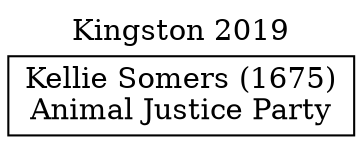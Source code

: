 // House preference flow
digraph "Kellie Somers (1675)_Kingston_2019" {
	graph [label="Kingston 2019" labelloc=t mclimit=10]
	node [shape=box]
	"Kellie Somers (1675)" [label="Kellie Somers (1675)
Animal Justice Party"]
}
